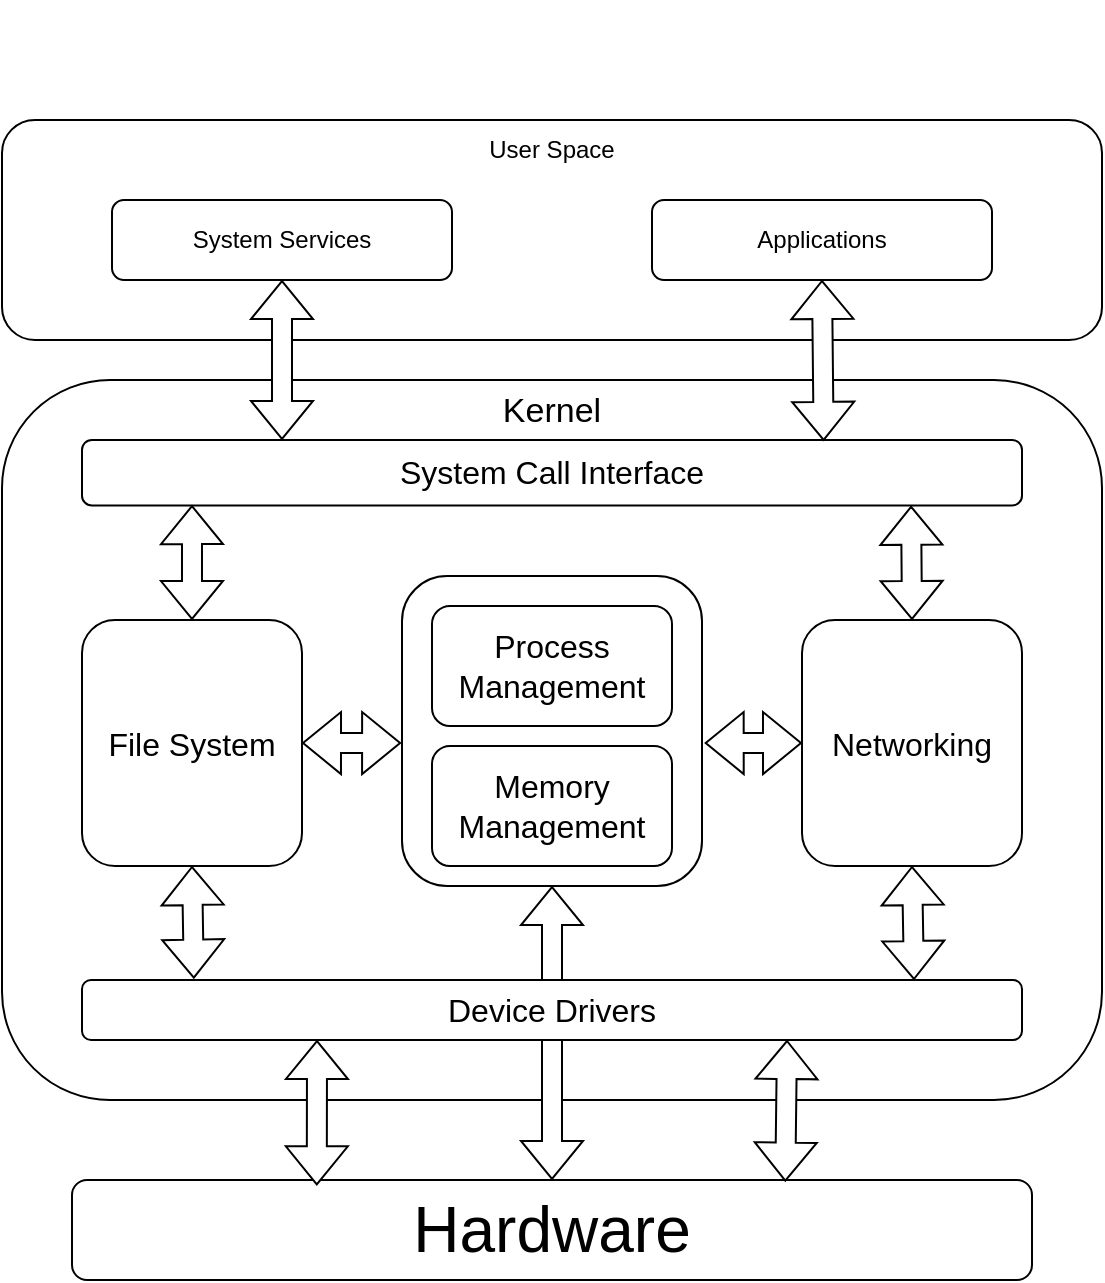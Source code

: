 <mxfile version="21.6.8" type="device">
  <diagram name="Page-1" id="mn8YbgrD5ZZ4NY8sSnwC">
    <mxGraphModel dx="834" dy="2346" grid="1" gridSize="10" guides="1" tooltips="1" connect="1" arrows="1" fold="1" page="1" pageScale="1" pageWidth="827" pageHeight="1169" math="0" shadow="0">
      <root>
        <mxCell id="0" />
        <mxCell id="1" parent="0" />
        <mxCell id="4CpsZHchp3Hb_wEKefB9-5" value="&lt;font style=&quot;font-size: 32px;&quot;&gt;Hardware&lt;/font&gt;" style="rounded=1;whiteSpace=wrap;html=1;" vertex="1" parent="1">
          <mxGeometry x="44" y="538" width="480" height="50" as="geometry" />
        </mxCell>
        <mxCell id="4CpsZHchp3Hb_wEKefB9-25" value="" style="group" vertex="1" connectable="0" parent="1">
          <mxGeometry x="9" y="58" width="550" height="440" as="geometry" />
        </mxCell>
        <mxCell id="4CpsZHchp3Hb_wEKefB9-4" value="" style="group" vertex="1" connectable="0" parent="4CpsZHchp3Hb_wEKefB9-25">
          <mxGeometry y="80" width="550" height="360" as="geometry" />
        </mxCell>
        <mxCell id="4CpsZHchp3Hb_wEKefB9-2" value="" style="rounded=1;whiteSpace=wrap;html=1;" vertex="1" parent="4CpsZHchp3Hb_wEKefB9-4">
          <mxGeometry width="550" height="360.0" as="geometry" />
        </mxCell>
        <mxCell id="4CpsZHchp3Hb_wEKefB9-3" value="&lt;font style=&quot;font-size: 17px;&quot;&gt;Kernel&lt;/font&gt;" style="text;html=1;strokeColor=none;fillColor=none;align=center;verticalAlign=middle;whiteSpace=wrap;rounded=0;" vertex="1" parent="4CpsZHchp3Hb_wEKefB9-4">
          <mxGeometry x="245" y="6.545" width="60" height="19.636" as="geometry" />
        </mxCell>
        <mxCell id="4CpsZHchp3Hb_wEKefB9-9" value="&lt;font style=&quot;font-size: 16px;&quot;&gt;System Call Interface&lt;/font&gt;" style="rounded=1;whiteSpace=wrap;html=1;" vertex="1" parent="4CpsZHchp3Hb_wEKefB9-4">
          <mxGeometry x="40" y="29.999" width="470" height="32.727" as="geometry" />
        </mxCell>
        <mxCell id="4CpsZHchp3Hb_wEKefB9-10" value="&lt;font style=&quot;font-size: 16px;&quot;&gt;File System&lt;/font&gt;" style="rounded=1;whiteSpace=wrap;html=1;" vertex="1" parent="4CpsZHchp3Hb_wEKefB9-25">
          <mxGeometry x="40" y="200" width="110" height="123" as="geometry" />
        </mxCell>
        <mxCell id="4CpsZHchp3Hb_wEKefB9-14" value="" style="group" vertex="1" connectable="0" parent="4CpsZHchp3Hb_wEKefB9-25">
          <mxGeometry x="200" y="178" width="150" height="155" as="geometry" />
        </mxCell>
        <mxCell id="4CpsZHchp3Hb_wEKefB9-13" value="" style="rounded=1;whiteSpace=wrap;html=1;" vertex="1" parent="4CpsZHchp3Hb_wEKefB9-14">
          <mxGeometry width="150" height="155" as="geometry" />
        </mxCell>
        <mxCell id="4CpsZHchp3Hb_wEKefB9-6" value="&lt;font style=&quot;font-size: 16px;&quot;&gt;Process Management&lt;/font&gt;" style="rounded=1;whiteSpace=wrap;html=1;" vertex="1" parent="4CpsZHchp3Hb_wEKefB9-14">
          <mxGeometry x="15" y="15" width="120" height="60" as="geometry" />
        </mxCell>
        <mxCell id="4CpsZHchp3Hb_wEKefB9-7" value="&lt;font style=&quot;font-size: 16px;&quot;&gt;Memory Management&lt;/font&gt;" style="rounded=1;whiteSpace=wrap;html=1;" vertex="1" parent="4CpsZHchp3Hb_wEKefB9-14">
          <mxGeometry x="15" y="85" width="120" height="60" as="geometry" />
        </mxCell>
        <mxCell id="4CpsZHchp3Hb_wEKefB9-11" value="&lt;font style=&quot;font-size: 16px;&quot;&gt;Networking&lt;/font&gt;" style="rounded=1;whiteSpace=wrap;html=1;" vertex="1" parent="4CpsZHchp3Hb_wEKefB9-25">
          <mxGeometry x="400" y="200" width="110" height="123" as="geometry" />
        </mxCell>
        <mxCell id="4CpsZHchp3Hb_wEKefB9-17" value="" style="shape=flexArrow;endArrow=classic;startArrow=classic;html=1;rounded=0;exitX=1;exitY=0.5;exitDx=0;exitDy=0;entryX=-0.003;entryY=0.539;entryDx=0;entryDy=0;entryPerimeter=0;" edge="1" parent="4CpsZHchp3Hb_wEKefB9-25" source="4CpsZHchp3Hb_wEKefB9-10" target="4CpsZHchp3Hb_wEKefB9-13">
          <mxGeometry width="100" height="100" relative="1" as="geometry">
            <mxPoint x="360" y="351" as="sourcePoint" />
            <mxPoint x="410" y="350" as="targetPoint" />
          </mxGeometry>
        </mxCell>
        <mxCell id="4CpsZHchp3Hb_wEKefB9-16" value="" style="shape=flexArrow;endArrow=classic;startArrow=classic;html=1;rounded=0;entryX=0;entryY=0.5;entryDx=0;entryDy=0;exitX=1.009;exitY=0.539;exitDx=0;exitDy=0;exitPerimeter=0;" edge="1" parent="4CpsZHchp3Hb_wEKefB9-25" source="4CpsZHchp3Hb_wEKefB9-13" target="4CpsZHchp3Hb_wEKefB9-11">
          <mxGeometry width="100" height="100" relative="1" as="geometry">
            <mxPoint x="190" y="200" as="sourcePoint" />
            <mxPoint x="290" y="100" as="targetPoint" />
          </mxGeometry>
        </mxCell>
        <mxCell id="4CpsZHchp3Hb_wEKefB9-22" value="" style="shape=flexArrow;endArrow=classic;startArrow=classic;html=1;rounded=0;entryX=0.255;entryY=0.053;entryDx=0;entryDy=0;exitX=0.25;exitY=1;exitDx=0;exitDy=0;entryPerimeter=0;fillColor=default;" edge="1" parent="4CpsZHchp3Hb_wEKefB9-25" target="4CpsZHchp3Hb_wEKefB9-5">
          <mxGeometry width="100" height="100" relative="1" as="geometry">
            <mxPoint x="157.5" y="410" as="sourcePoint" />
            <mxPoint x="295" y="410" as="targetPoint" />
          </mxGeometry>
        </mxCell>
        <mxCell id="4CpsZHchp3Hb_wEKefB9-30" value="" style="shape=flexArrow;endArrow=classic;startArrow=classic;html=1;rounded=0;exitX=0.5;exitY=0;exitDx=0;exitDy=0;entryX=0.117;entryY=0.995;entryDx=0;entryDy=0;entryPerimeter=0;" edge="1" parent="4CpsZHchp3Hb_wEKefB9-25" source="4CpsZHchp3Hb_wEKefB9-10" target="4CpsZHchp3Hb_wEKefB9-9">
          <mxGeometry width="100" height="100" relative="1" as="geometry">
            <mxPoint x="160" y="272" as="sourcePoint" />
            <mxPoint x="210" y="272" as="targetPoint" />
          </mxGeometry>
        </mxCell>
        <mxCell id="4CpsZHchp3Hb_wEKefB9-31" value="" style="shape=flexArrow;endArrow=classic;startArrow=classic;html=1;rounded=0;entryX=0.5;entryY=0;entryDx=0;entryDy=0;exitX=0.882;exitY=1.005;exitDx=0;exitDy=0;exitPerimeter=0;" edge="1" parent="4CpsZHchp3Hb_wEKefB9-25" source="4CpsZHchp3Hb_wEKefB9-9" target="4CpsZHchp3Hb_wEKefB9-11">
          <mxGeometry width="100" height="100" relative="1" as="geometry">
            <mxPoint x="361" y="272" as="sourcePoint" />
            <mxPoint x="410" y="272" as="targetPoint" />
          </mxGeometry>
        </mxCell>
        <mxCell id="4CpsZHchp3Hb_wEKefB9-20" value="" style="shape=flexArrow;endArrow=classic;startArrow=classic;html=1;rounded=0;exitX=0.5;exitY=1;exitDx=0;exitDy=0;entryX=0.5;entryY=0;entryDx=0;entryDy=0;fillColor=default;" edge="1" parent="1" source="4CpsZHchp3Hb_wEKefB9-13" target="4CpsZHchp3Hb_wEKefB9-5">
          <mxGeometry width="100" height="100" relative="1" as="geometry">
            <mxPoint x="-61" y="74" as="sourcePoint" />
            <mxPoint x="-61" y="128" as="targetPoint" />
          </mxGeometry>
        </mxCell>
        <mxCell id="4CpsZHchp3Hb_wEKefB9-27" value="&lt;font style=&quot;font-size: 16px;&quot;&gt;Device Drivers&lt;/font&gt;" style="rounded=1;whiteSpace=wrap;html=1;" vertex="1" parent="1">
          <mxGeometry x="49" y="438" width="470" height="30" as="geometry" />
        </mxCell>
        <mxCell id="4CpsZHchp3Hb_wEKefB9-28" value="" style="shape=flexArrow;endArrow=classic;startArrow=classic;html=1;rounded=0;exitX=0.75;exitY=1;exitDx=0;exitDy=0;fillColor=default;entryX=0.743;entryY=0.016;entryDx=0;entryDy=0;entryPerimeter=0;" edge="1" parent="1" source="4CpsZHchp3Hb_wEKefB9-27" target="4CpsZHchp3Hb_wEKefB9-5">
          <mxGeometry width="100" height="100" relative="1" as="geometry">
            <mxPoint x="176.5" y="478" as="sourcePoint" />
            <mxPoint x="389" y="528" as="targetPoint" />
          </mxGeometry>
        </mxCell>
        <mxCell id="4CpsZHchp3Hb_wEKefB9-19" value="" style="shape=flexArrow;endArrow=classic;startArrow=classic;html=1;rounded=0;exitX=0.5;exitY=1;exitDx=0;exitDy=0;entryX=0.119;entryY=-0.023;entryDx=0;entryDy=0;entryPerimeter=0;" edge="1" parent="1" source="4CpsZHchp3Hb_wEKefB9-10" target="4CpsZHchp3Hb_wEKefB9-27">
          <mxGeometry width="100" height="100" relative="1" as="geometry">
            <mxPoint x="169" y="389" as="sourcePoint" />
            <mxPoint x="99" y="438" as="targetPoint" />
          </mxGeometry>
        </mxCell>
        <mxCell id="4CpsZHchp3Hb_wEKefB9-21" value="" style="shape=flexArrow;endArrow=classic;startArrow=classic;html=1;rounded=0;exitX=0.5;exitY=1;exitDx=0;exitDy=0;" edge="1" parent="1" source="4CpsZHchp3Hb_wEKefB9-11">
          <mxGeometry width="100" height="100" relative="1" as="geometry">
            <mxPoint x="294" y="414" as="sourcePoint" />
            <mxPoint x="465" y="438" as="targetPoint" />
          </mxGeometry>
        </mxCell>
        <mxCell id="4CpsZHchp3Hb_wEKefB9-41" value="" style="group" vertex="1" connectable="0" parent="1">
          <mxGeometry x="9" y="-52" width="550" height="170" as="geometry" />
        </mxCell>
        <mxCell id="4CpsZHchp3Hb_wEKefB9-12" value="" style="rounded=1;whiteSpace=wrap;html=1;" vertex="1" parent="4CpsZHchp3Hb_wEKefB9-41">
          <mxGeometry y="60" width="550" height="110" as="geometry" />
        </mxCell>
        <mxCell id="4CpsZHchp3Hb_wEKefB9-32" value="User Space" style="text;html=1;strokeColor=none;fillColor=none;align=center;verticalAlign=middle;whiteSpace=wrap;rounded=0;" vertex="1" parent="4CpsZHchp3Hb_wEKefB9-41">
          <mxGeometry x="237" y="60" width="76" height="30" as="geometry" />
        </mxCell>
        <mxCell id="4CpsZHchp3Hb_wEKefB9-34" value="Applications" style="rounded=1;whiteSpace=wrap;html=1;" vertex="1" parent="4CpsZHchp3Hb_wEKefB9-41">
          <mxGeometry x="325" y="100" width="170" height="40" as="geometry" />
        </mxCell>
        <mxCell id="4CpsZHchp3Hb_wEKefB9-33" value="System Services" style="rounded=1;whiteSpace=wrap;html=1;" vertex="1" parent="4CpsZHchp3Hb_wEKefB9-41">
          <mxGeometry x="55" y="100" width="170" height="40" as="geometry" />
        </mxCell>
        <mxCell id="4CpsZHchp3Hb_wEKefB9-42" value="" style="shape=flexArrow;endArrow=classic;startArrow=classic;html=1;rounded=0;entryX=0.5;entryY=1;entryDx=0;entryDy=0;fillColor=default;" edge="1" parent="1" target="4CpsZHchp3Hb_wEKefB9-33">
          <mxGeometry width="100" height="100" relative="1" as="geometry">
            <mxPoint x="149" y="168" as="sourcePoint" />
            <mxPoint x="114" y="211" as="targetPoint" />
          </mxGeometry>
        </mxCell>
        <mxCell id="4CpsZHchp3Hb_wEKefB9-43" value="" style="shape=flexArrow;endArrow=classic;startArrow=classic;html=1;rounded=0;exitX=0.789;exitY=0.013;exitDx=0;exitDy=0;entryX=0.5;entryY=1;entryDx=0;entryDy=0;exitPerimeter=0;fillColor=default;" edge="1" parent="1" source="4CpsZHchp3Hb_wEKefB9-9" target="4CpsZHchp3Hb_wEKefB9-34">
          <mxGeometry width="100" height="100" relative="1" as="geometry">
            <mxPoint x="124" y="278" as="sourcePoint" />
            <mxPoint x="124" y="221" as="targetPoint" />
          </mxGeometry>
        </mxCell>
      </root>
    </mxGraphModel>
  </diagram>
</mxfile>
